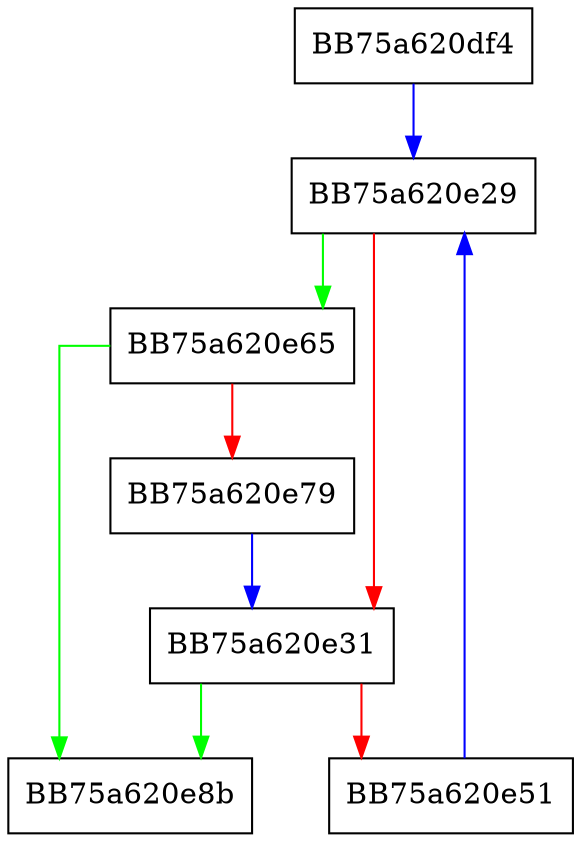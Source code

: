 digraph RemoveSymbol {
  node [shape="box"];
  graph [splines=ortho];
  BB75a620df4 -> BB75a620e29 [color="blue"];
  BB75a620e29 -> BB75a620e65 [color="green"];
  BB75a620e29 -> BB75a620e31 [color="red"];
  BB75a620e31 -> BB75a620e8b [color="green"];
  BB75a620e31 -> BB75a620e51 [color="red"];
  BB75a620e51 -> BB75a620e29 [color="blue"];
  BB75a620e65 -> BB75a620e8b [color="green"];
  BB75a620e65 -> BB75a620e79 [color="red"];
  BB75a620e79 -> BB75a620e31 [color="blue"];
}